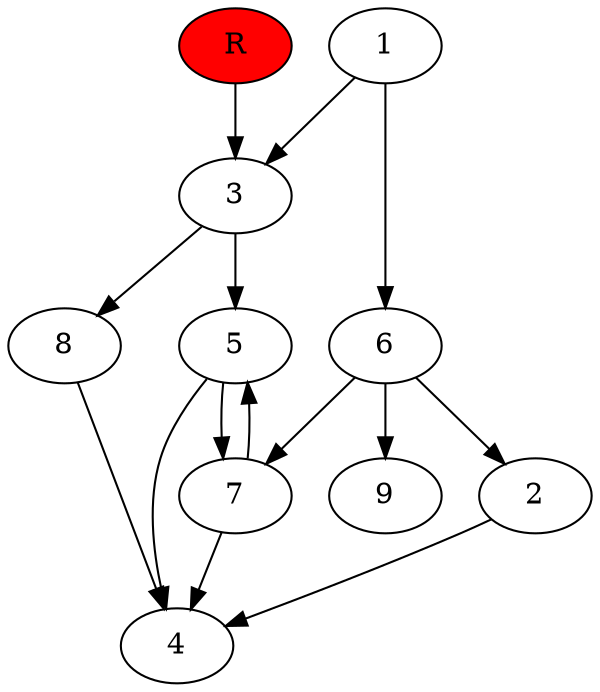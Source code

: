 digraph prb36326 {
	1
	2
	3
	4
	5
	6
	7
	8
	R [fillcolor="#ff0000" style=filled]
	1 -> 3
	1 -> 6
	2 -> 4
	3 -> 5
	3 -> 8
	5 -> 4
	5 -> 7
	6 -> 2
	6 -> 7
	6 -> 9
	7 -> 4
	7 -> 5
	8 -> 4
	R -> 3
}
